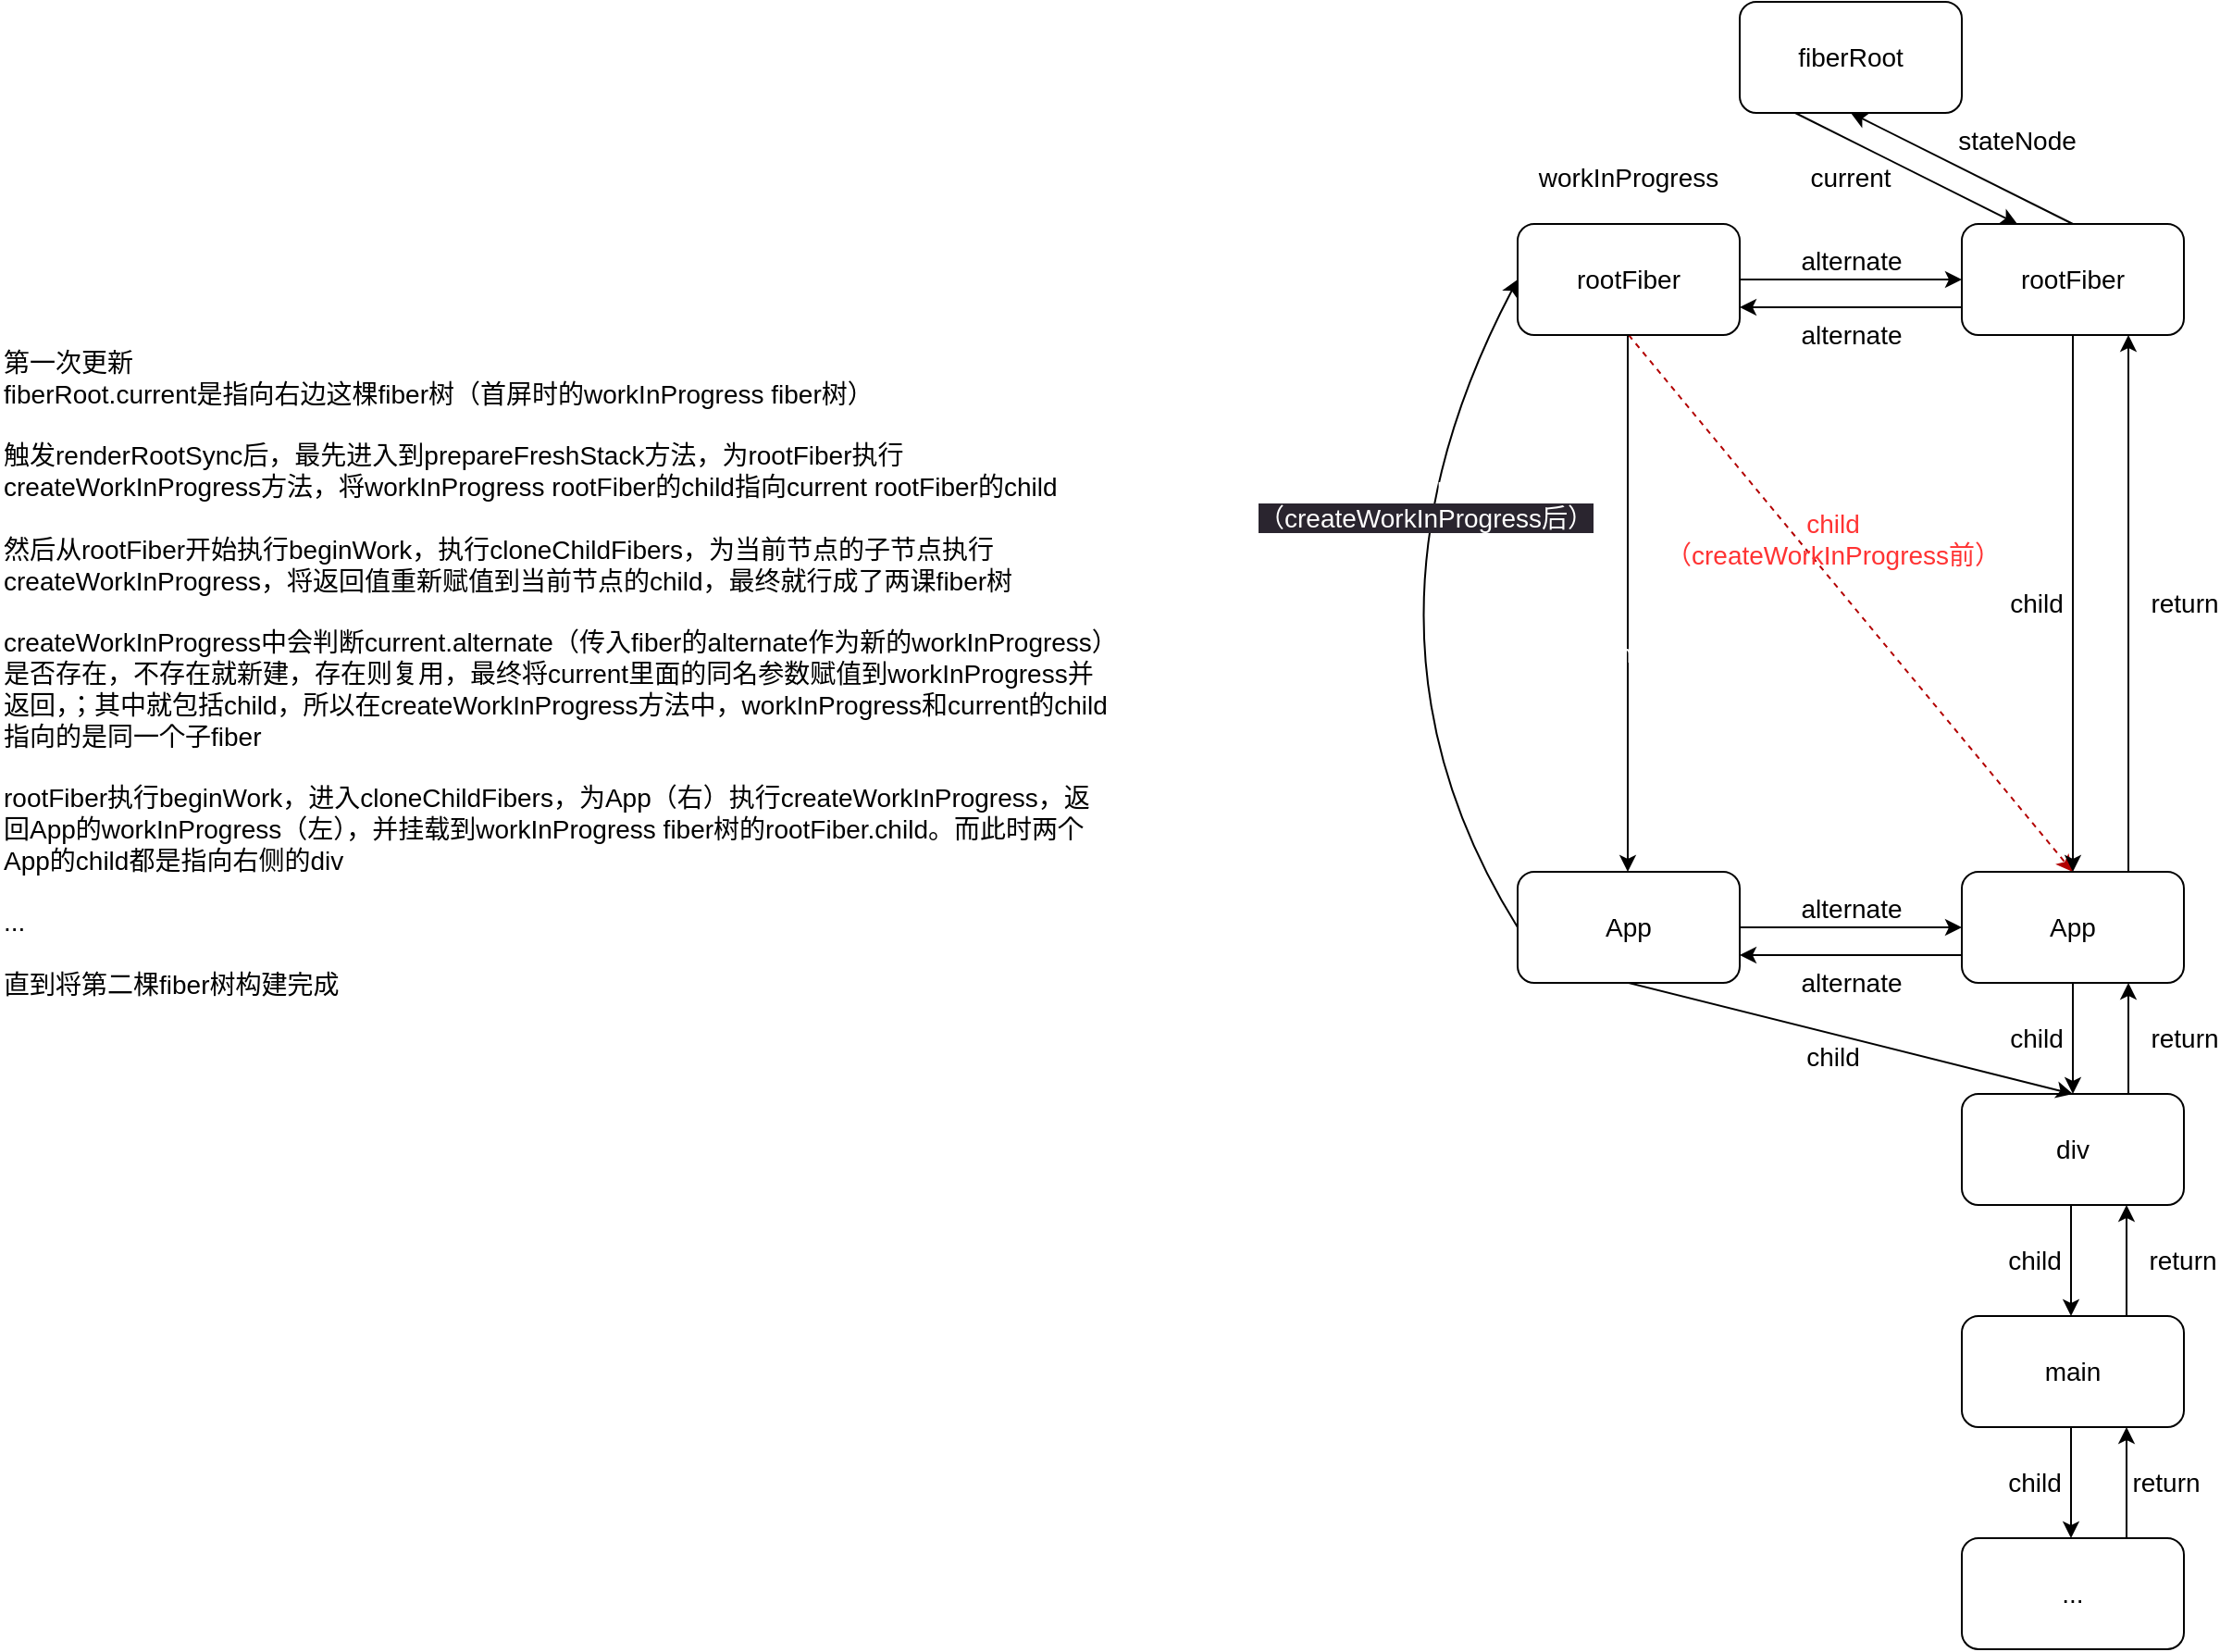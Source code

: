 <mxfile>
    <diagram id="tw_YrRcqaz5zPPrhsamY" name="第 1 页">
        <mxGraphModel dx="2550" dy="1152" grid="1" gridSize="10" guides="1" tooltips="1" connect="1" arrows="1" fold="1" page="1" pageScale="1" pageWidth="827" pageHeight="1169" math="0" shadow="0">
            <root>
                <mxCell id="0"/>
                <mxCell id="1" parent="0"/>
                <mxCell id="5" style="edgeStyle=none;html=1;exitX=0.25;exitY=1;exitDx=0;exitDy=0;entryX=0.25;entryY=0;entryDx=0;entryDy=0;" parent="1" source="2" target="4" edge="1">
                    <mxGeometry relative="1" as="geometry"/>
                </mxCell>
                <mxCell id="2" value="fiberRoot" style="rounded=1;whiteSpace=wrap;html=1;fontSize=14;" parent="1" vertex="1">
                    <mxGeometry x="340" y="160" width="120" height="60" as="geometry"/>
                </mxCell>
                <mxCell id="9" value="alternate" style="edgeStyle=none;html=1;exitX=1;exitY=0.5;exitDx=0;exitDy=0;entryX=0;entryY=0.5;entryDx=0;entryDy=0;fontSize=14;" parent="1" source="3" target="4" edge="1">
                    <mxGeometry y="10" relative="1" as="geometry">
                        <mxPoint as="offset"/>
                    </mxGeometry>
                </mxCell>
                <mxCell id="51" value="child&lt;br&gt;（createWorkInProgress前）" style="edgeStyle=none;html=1;exitX=0.5;exitY=1;exitDx=0;exitDy=0;entryX=0.5;entryY=0;entryDx=0;entryDy=0;fontSize=14;dashed=1;fillColor=#e51400;strokeColor=#B20000;fontColor=#FF3333;labelBackgroundColor=none;" edge="1" parent="1" source="3" target="12">
                    <mxGeometry x="-0.177" y="15" relative="1" as="geometry">
                        <mxPoint as="offset"/>
                    </mxGeometry>
                </mxCell>
                <mxCell id="3" value="rootFiber" style="rounded=1;whiteSpace=wrap;html=1;fontSize=14;" parent="1" vertex="1">
                    <mxGeometry x="220" y="280" width="120" height="60" as="geometry"/>
                </mxCell>
                <mxCell id="10" value="alternate" style="edgeStyle=none;html=1;exitX=0;exitY=0.75;exitDx=0;exitDy=0;entryX=1;entryY=0.75;entryDx=0;entryDy=0;fontSize=14;" parent="1" source="4" target="3" edge="1">
                    <mxGeometry y="15" relative="1" as="geometry">
                        <mxPoint as="offset"/>
                    </mxGeometry>
                </mxCell>
                <mxCell id="21" value="child" style="edgeStyle=none;html=1;exitX=0.5;exitY=1;exitDx=0;exitDy=0;entryX=0.5;entryY=0;entryDx=0;entryDy=0;fontSize=14;" parent="1" source="4" target="12" edge="1">
                    <mxGeometry y="-20" relative="1" as="geometry">
                        <mxPoint as="offset"/>
                    </mxGeometry>
                </mxCell>
                <mxCell id="44" style="edgeStyle=none;html=1;exitX=0.5;exitY=0;exitDx=0;exitDy=0;entryX=0.5;entryY=1;entryDx=0;entryDy=0;fontSize=14;" edge="1" parent="1" source="4" target="2">
                    <mxGeometry relative="1" as="geometry"/>
                </mxCell>
                <mxCell id="4" value="rootFiber" style="rounded=1;whiteSpace=wrap;html=1;fontSize=14;" parent="1" vertex="1">
                    <mxGeometry x="460" y="280" width="120" height="60" as="geometry"/>
                </mxCell>
                <mxCell id="7" value="current" style="text;html=1;strokeColor=none;fillColor=none;align=center;verticalAlign=middle;whiteSpace=wrap;rounded=0;fontSize=14;" parent="1" vertex="1">
                    <mxGeometry x="370" y="240" width="60" height="30" as="geometry"/>
                </mxCell>
                <mxCell id="8" value="stateNode" style="text;html=1;strokeColor=none;fillColor=none;align=center;verticalAlign=middle;whiteSpace=wrap;rounded=0;fontSize=14;" parent="1" vertex="1">
                    <mxGeometry x="460" y="220" width="60" height="30" as="geometry"/>
                </mxCell>
                <mxCell id="11" value="workInProgress" style="text;html=1;strokeColor=none;fillColor=none;align=center;verticalAlign=middle;whiteSpace=wrap;rounded=0;fontSize=14;" parent="1" vertex="1">
                    <mxGeometry x="250" y="240" width="60" height="30" as="geometry"/>
                </mxCell>
                <mxCell id="22" value="return" style="edgeStyle=none;html=1;exitX=0.75;exitY=0;exitDx=0;exitDy=0;entryX=0.75;entryY=1;entryDx=0;entryDy=0;fontSize=14;" parent="1" source="12" target="4" edge="1">
                    <mxGeometry y="-30" relative="1" as="geometry">
                        <mxPoint as="offset"/>
                    </mxGeometry>
                </mxCell>
                <mxCell id="12" value="App" style="rounded=1;whiteSpace=wrap;html=1;fontSize=14;" parent="1" vertex="1">
                    <mxGeometry x="460" y="630" width="120" height="60" as="geometry"/>
                </mxCell>
                <mxCell id="13" value="div" style="rounded=1;whiteSpace=wrap;html=1;fontSize=14;" parent="1" vertex="1">
                    <mxGeometry x="460" y="750" width="120" height="60" as="geometry"/>
                </mxCell>
                <mxCell id="14" value="main" style="rounded=1;whiteSpace=wrap;html=1;fontSize=14;" parent="1" vertex="1">
                    <mxGeometry x="460" y="870" width="120" height="60" as="geometry"/>
                </mxCell>
                <mxCell id="15" value="..." style="rounded=1;whiteSpace=wrap;html=1;fontSize=14;" parent="1" vertex="1">
                    <mxGeometry x="460" y="990" width="120" height="60" as="geometry"/>
                </mxCell>
                <mxCell id="26" value="child" style="edgeStyle=none;html=1;entryX=0.5;entryY=0;entryDx=0;entryDy=0;fontSize=14;exitX=0.5;exitY=1;exitDx=0;exitDy=0;" parent="1" source="12" target="13" edge="1">
                    <mxGeometry y="-20" relative="1" as="geometry">
                        <mxPoint x="600" y="720" as="sourcePoint"/>
                        <mxPoint x="519" y="750" as="targetPoint"/>
                        <mxPoint as="offset"/>
                    </mxGeometry>
                </mxCell>
                <mxCell id="27" value="return" style="edgeStyle=none;html=1;fontSize=14;entryX=0.75;entryY=1;entryDx=0;entryDy=0;exitX=0.75;exitY=0;exitDx=0;exitDy=0;" parent="1" source="13" target="12" edge="1">
                    <mxGeometry y="-30" relative="1" as="geometry">
                        <mxPoint x="550" y="750" as="sourcePoint"/>
                        <mxPoint x="610" y="700" as="targetPoint"/>
                        <mxPoint as="offset"/>
                    </mxGeometry>
                </mxCell>
                <mxCell id="28" value="child" style="edgeStyle=none;html=1;entryX=0.5;entryY=0;entryDx=0;entryDy=0;fontSize=14;exitX=0.5;exitY=1;exitDx=0;exitDy=0;" parent="1" edge="1">
                    <mxGeometry y="-20" relative="1" as="geometry">
                        <mxPoint x="519" y="810" as="sourcePoint"/>
                        <mxPoint x="519" y="870" as="targetPoint"/>
                        <mxPoint as="offset"/>
                    </mxGeometry>
                </mxCell>
                <mxCell id="29" value="return" style="edgeStyle=none;html=1;fontSize=14;entryX=0.75;entryY=1;entryDx=0;entryDy=0;exitX=0.75;exitY=0;exitDx=0;exitDy=0;" parent="1" edge="1">
                    <mxGeometry y="-30" relative="1" as="geometry">
                        <mxPoint x="549" y="870" as="sourcePoint"/>
                        <mxPoint x="549" y="810" as="targetPoint"/>
                        <mxPoint as="offset"/>
                    </mxGeometry>
                </mxCell>
                <mxCell id="30" value="child" style="edgeStyle=none;html=1;entryX=0.5;entryY=0;entryDx=0;entryDy=0;fontSize=14;exitX=0.5;exitY=1;exitDx=0;exitDy=0;" parent="1" edge="1">
                    <mxGeometry y="-20" relative="1" as="geometry">
                        <mxPoint x="519" y="930" as="sourcePoint"/>
                        <mxPoint x="519" y="990" as="targetPoint"/>
                        <mxPoint as="offset"/>
                    </mxGeometry>
                </mxCell>
                <mxCell id="31" value="return" style="edgeStyle=none;html=1;fontSize=14;entryX=0.75;entryY=1;entryDx=0;entryDy=0;exitX=0.75;exitY=0;exitDx=0;exitDy=0;" parent="1" edge="1">
                    <mxGeometry y="-21" relative="1" as="geometry">
                        <mxPoint x="549" y="990" as="sourcePoint"/>
                        <mxPoint x="549" y="930" as="targetPoint"/>
                        <mxPoint as="offset"/>
                    </mxGeometry>
                </mxCell>
                <mxCell id="43" value="第一次更新&lt;br&gt;fiberRoot.current是指向右边这棵fiber树（首屏时的workInProgress fiber树）&lt;br&gt;&lt;br&gt;触发renderRootSync后，最先进入到prepareFreshStack方法，为rootFiber执行createWorkInProgress方法，将workInProgress rootFiber的child指向current rootFiber的child&lt;br&gt;&lt;br&gt;然后从rootFiber开始执行beginWork，执行cloneChildFibers，为当前节点的子节点执行createWorkInProgress，将返回值重新赋值到当前节点的child，最终就行成了两课fiber树&lt;br&gt;&lt;br&gt;createWorkInProgress中会判断current.alternate（传入fiber的alternate作为新的workInProgress）是否存在，不存在就新建，存在则复用，最终将current里面的同名参数赋值到workInProgress并返回，；其中就包括child，所以在createWorkInProgress方法中，workInProgress和current的child指向的是同一个子fiber&lt;br&gt;&lt;br&gt;rootFiber执行beginWork，进入cloneChildFibers，为App（右）执行createWorkInProgress，返回App的workInProgress（左），并挂载到workInProgress fiber树的rootFiber.child。而此时两个App的child都是指向右侧的div&lt;br&gt;&lt;br&gt;...&lt;br&gt;&lt;br&gt;直到将第二棵fiber树构建完成" style="text;html=1;strokeColor=none;fillColor=none;align=left;verticalAlign=top;whiteSpace=wrap;rounded=0;fontSize=14;" parent="1" vertex="1">
                    <mxGeometry x="-600" y="340" width="600" height="590" as="geometry"/>
                </mxCell>
                <mxCell id="46" value="child" style="edgeStyle=none;html=1;exitX=0.5;exitY=1;exitDx=0;exitDy=0;entryX=0.5;entryY=0;entryDx=0;entryDy=0;fontSize=14;" edge="1" parent="1" source="45" target="13">
                    <mxGeometry x="-0.059" y="-12" relative="1" as="geometry">
                        <mxPoint as="offset"/>
                    </mxGeometry>
                </mxCell>
                <mxCell id="45" value="App" style="rounded=1;whiteSpace=wrap;html=1;fontSize=14;" vertex="1" parent="1">
                    <mxGeometry x="220" y="630" width="120" height="60" as="geometry"/>
                </mxCell>
                <mxCell id="49" value="alternate" style="edgeStyle=none;html=1;exitX=1;exitY=0.5;exitDx=0;exitDy=0;entryX=0;entryY=0.5;entryDx=0;entryDy=0;fontSize=14;" edge="1" parent="1">
                    <mxGeometry y="10" relative="1" as="geometry">
                        <mxPoint as="offset"/>
                        <mxPoint x="340" y="660" as="sourcePoint"/>
                        <mxPoint x="460" y="660" as="targetPoint"/>
                    </mxGeometry>
                </mxCell>
                <mxCell id="50" value="alternate" style="edgeStyle=none;html=1;exitX=0;exitY=0.75;exitDx=0;exitDy=0;entryX=1;entryY=0.75;entryDx=0;entryDy=0;fontSize=14;" edge="1" parent="1">
                    <mxGeometry y="15" relative="1" as="geometry">
                        <mxPoint as="offset"/>
                        <mxPoint x="460" y="675" as="sourcePoint"/>
                        <mxPoint x="340" y="675" as="targetPoint"/>
                    </mxGeometry>
                </mxCell>
                <mxCell id="52" value="child&lt;br&gt;&lt;span style=&quot;&quot;&gt;（createWorkInProgress后）&lt;/span&gt;" style="edgeStyle=none;html=1;exitX=0.5;exitY=1;exitDx=0;exitDy=0;entryX=0.5;entryY=0;entryDx=0;entryDy=0;fontSize=14;fontColor=#FFFFFF;labelBackgroundColor=none;" edge="1" parent="1">
                    <mxGeometry x="0.241" y="1" relative="1" as="geometry">
                        <mxPoint as="offset"/>
                        <mxPoint x="279.5" y="340" as="sourcePoint"/>
                        <mxPoint x="279.5" y="630" as="targetPoint"/>
                    </mxGeometry>
                </mxCell>
                <mxCell id="54" value="return&lt;br style=&quot;border-color: rgb(0, 0, 0); color: rgb(255, 255, 255); font-family: Helvetica; font-size: 14px; font-style: normal; font-variant-ligatures: normal; font-variant-caps: normal; font-weight: 400; letter-spacing: normal; orphans: 2; text-align: center; text-indent: 0px; text-transform: none; widows: 2; word-spacing: 0px; -webkit-text-stroke-width: 0px; background-color: rgb(42, 37, 47); text-decoration-thickness: initial; text-decoration-style: initial; text-decoration-color: initial;&quot;&gt;&lt;span style=&quot;border-color: rgb(0, 0, 0); color: rgb(255, 255, 255); font-family: Helvetica; font-size: 14px; font-style: normal; font-variant-ligatures: normal; font-variant-caps: normal; font-weight: 400; letter-spacing: normal; orphans: 2; text-align: center; text-indent: 0px; text-transform: none; widows: 2; word-spacing: 0px; -webkit-text-stroke-width: 0px; background-color: rgb(42, 37, 47); text-decoration-thickness: initial; text-decoration-style: initial; text-decoration-color: initial;&quot;&gt;（createWorkInProgress后）&lt;/span&gt;" style="curved=1;endArrow=classic;html=1;labelBackgroundColor=none;fontSize=14;fontColor=#FFFFFF;exitX=0;exitY=0.5;exitDx=0;exitDy=0;entryX=0;entryY=0.5;entryDx=0;entryDy=0;" edge="1" parent="1" source="45" target="3">
                    <mxGeometry x="0.358" y="-12" width="50" height="50" relative="1" as="geometry">
                        <mxPoint x="370" y="560" as="sourcePoint"/>
                        <mxPoint x="420" y="510" as="targetPoint"/>
                        <Array as="points">
                            <mxPoint x="120" y="500"/>
                        </Array>
                        <mxPoint as="offset"/>
                    </mxGeometry>
                </mxCell>
            </root>
        </mxGraphModel>
    </diagram>
</mxfile>